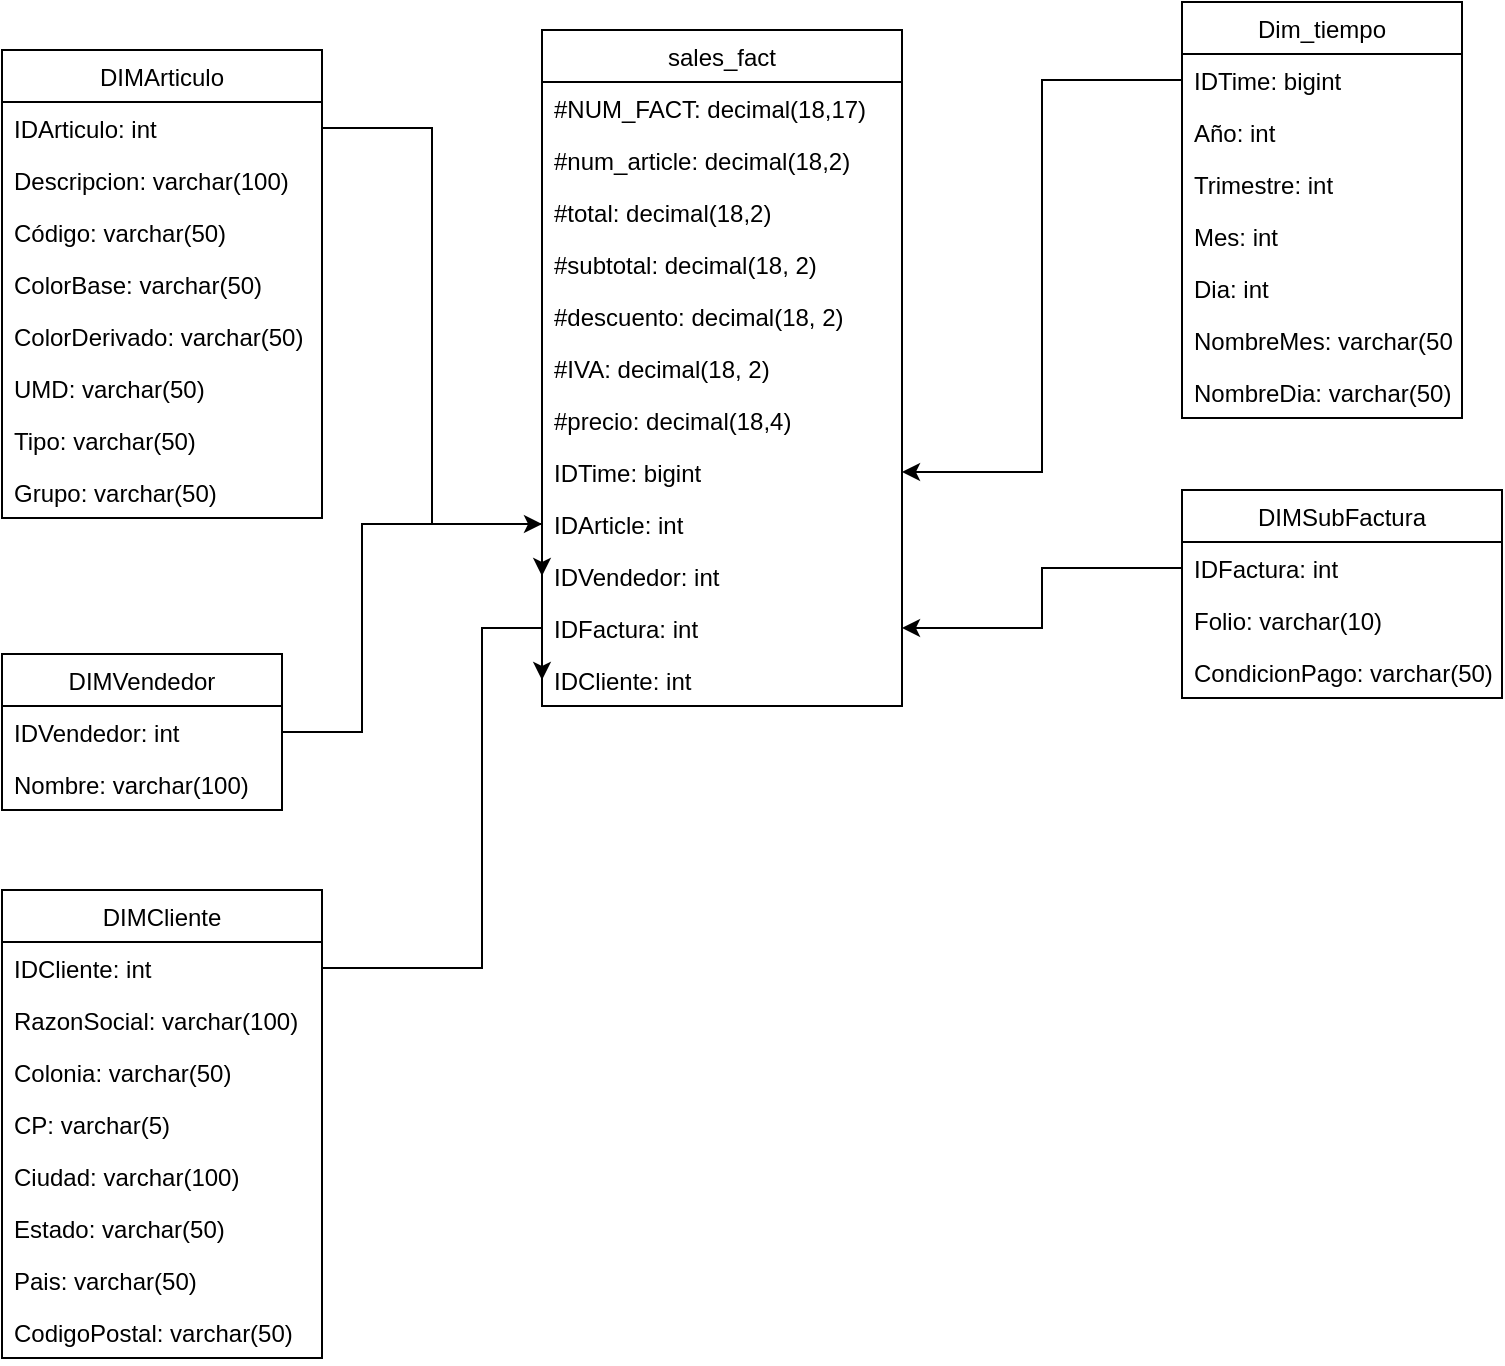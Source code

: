 <mxfile version="15.4.0" type="device"><diagram id="2OoZqWvPzdYR_3UG_opN" name="Página-1"><mxGraphModel dx="1086" dy="846" grid="1" gridSize="10" guides="1" tooltips="1" connect="1" arrows="1" fold="1" page="1" pageScale="1" pageWidth="827" pageHeight="1169" math="0" shadow="0"><root><mxCell id="0"/><mxCell id="1" parent="0"/><mxCell id="Zclb2I6ghxSD00dmzPSG-1" value="sales_fact" style="swimlane;fontStyle=0;childLayout=stackLayout;horizontal=1;startSize=26;fillColor=none;horizontalStack=0;resizeParent=1;resizeParentMax=0;resizeLast=0;collapsible=1;marginBottom=0;" parent="1" vertex="1"><mxGeometry x="310" y="190" width="180" height="338" as="geometry"/></mxCell><mxCell id="Zclb2I6ghxSD00dmzPSG-8" value="#NUM_FACT: decimal(18,17)" style="text;strokeColor=none;fillColor=none;align=left;verticalAlign=top;spacingLeft=4;spacingRight=4;overflow=hidden;rotatable=0;points=[[0,0.5],[1,0.5]];portConstraint=eastwest;" parent="Zclb2I6ghxSD00dmzPSG-1" vertex="1"><mxGeometry y="26" width="180" height="26" as="geometry"/></mxCell><mxCell id="Zclb2I6ghxSD00dmzPSG-5" value="#num_article: decimal(18,2)" style="text;strokeColor=none;fillColor=none;align=left;verticalAlign=top;spacingLeft=4;spacingRight=4;overflow=hidden;rotatable=0;points=[[0,0.5],[1,0.5]];portConstraint=eastwest;" parent="Zclb2I6ghxSD00dmzPSG-1" vertex="1"><mxGeometry y="52" width="180" height="26" as="geometry"/></mxCell><mxCell id="Zclb2I6ghxSD00dmzPSG-37" value="#total: decimal(18,2)" style="text;strokeColor=none;fillColor=none;align=left;verticalAlign=top;spacingLeft=4;spacingRight=4;overflow=hidden;rotatable=0;points=[[0,0.5],[1,0.5]];portConstraint=eastwest;" parent="Zclb2I6ghxSD00dmzPSG-1" vertex="1"><mxGeometry y="78" width="180" height="26" as="geometry"/></mxCell><mxCell id="7O4tBIvkz-tvfTOCQzpD-5" value="#subtotal: decimal(18, 2)" style="text;strokeColor=none;fillColor=none;align=left;verticalAlign=top;spacingLeft=4;spacingRight=4;overflow=hidden;rotatable=0;points=[[0,0.5],[1,0.5]];portConstraint=eastwest;" parent="Zclb2I6ghxSD00dmzPSG-1" vertex="1"><mxGeometry y="104" width="180" height="26" as="geometry"/></mxCell><mxCell id="7O4tBIvkz-tvfTOCQzpD-6" value="#descuento: decimal(18, 2)" style="text;strokeColor=none;fillColor=none;align=left;verticalAlign=top;spacingLeft=4;spacingRight=4;overflow=hidden;rotatable=0;points=[[0,0.5],[1,0.5]];portConstraint=eastwest;" parent="Zclb2I6ghxSD00dmzPSG-1" vertex="1"><mxGeometry y="130" width="180" height="26" as="geometry"/></mxCell><mxCell id="Zclb2I6ghxSD00dmzPSG-36" value="#IVA: decimal(18, 2)" style="text;strokeColor=none;fillColor=none;align=left;verticalAlign=top;spacingLeft=4;spacingRight=4;overflow=hidden;rotatable=0;points=[[0,0.5],[1,0.5]];portConstraint=eastwest;" parent="Zclb2I6ghxSD00dmzPSG-1" vertex="1"><mxGeometry y="156" width="180" height="26" as="geometry"/></mxCell><mxCell id="5lUN-jTQ91oNQUNle_L6-1" value="#precio: decimal(18,4)" style="text;strokeColor=none;fillColor=none;align=left;verticalAlign=top;spacingLeft=4;spacingRight=4;overflow=hidden;rotatable=0;points=[[0,0.5],[1,0.5]];portConstraint=eastwest;" vertex="1" parent="Zclb2I6ghxSD00dmzPSG-1"><mxGeometry y="182" width="180" height="26" as="geometry"/></mxCell><mxCell id="Zclb2I6ghxSD00dmzPSG-2" value="IDTime: bigint" style="text;strokeColor=none;fillColor=none;align=left;verticalAlign=top;spacingLeft=4;spacingRight=4;overflow=hidden;rotatable=0;points=[[0,0.5],[1,0.5]];portConstraint=eastwest;" parent="Zclb2I6ghxSD00dmzPSG-1" vertex="1"><mxGeometry y="208" width="180" height="26" as="geometry"/></mxCell><mxCell id="Zclb2I6ghxSD00dmzPSG-10" value="IDArticle: int" style="text;strokeColor=none;fillColor=none;align=left;verticalAlign=top;spacingLeft=4;spacingRight=4;overflow=hidden;rotatable=0;points=[[0,0.5],[1,0.5]];portConstraint=eastwest;" parent="Zclb2I6ghxSD00dmzPSG-1" vertex="1"><mxGeometry y="234" width="180" height="26" as="geometry"/></mxCell><mxCell id="Zclb2I6ghxSD00dmzPSG-3" value="IDVendedor: int" style="text;strokeColor=none;fillColor=none;align=left;verticalAlign=top;spacingLeft=4;spacingRight=4;overflow=hidden;rotatable=0;points=[[0,0.5],[1,0.5]];portConstraint=eastwest;" parent="Zclb2I6ghxSD00dmzPSG-1" vertex="1"><mxGeometry y="260" width="180" height="26" as="geometry"/></mxCell><mxCell id="Zclb2I6ghxSD00dmzPSG-7" value="IDFactura: int" style="text;strokeColor=none;fillColor=none;align=left;verticalAlign=top;spacingLeft=4;spacingRight=4;overflow=hidden;rotatable=0;points=[[0,0.5],[1,0.5]];portConstraint=eastwest;" parent="Zclb2I6ghxSD00dmzPSG-1" vertex="1"><mxGeometry y="286" width="180" height="26" as="geometry"/></mxCell><mxCell id="Zclb2I6ghxSD00dmzPSG-42" value="IDCliente: int" style="text;strokeColor=none;fillColor=none;align=left;verticalAlign=top;spacingLeft=4;spacingRight=4;overflow=hidden;rotatable=0;points=[[0,0.5],[1,0.5]];portConstraint=eastwest;" parent="Zclb2I6ghxSD00dmzPSG-1" vertex="1"><mxGeometry y="312" width="180" height="26" as="geometry"/></mxCell><mxCell id="Zclb2I6ghxSD00dmzPSG-11" value="Dim_tiempo" style="swimlane;fontStyle=0;childLayout=stackLayout;horizontal=1;startSize=26;fillColor=none;horizontalStack=0;resizeParent=1;resizeParentMax=0;resizeLast=0;collapsible=1;marginBottom=0;" parent="1" vertex="1"><mxGeometry x="630" y="176" width="140" height="208" as="geometry"/></mxCell><mxCell id="Zclb2I6ghxSD00dmzPSG-12" value="IDTime: bigint" style="text;strokeColor=none;fillColor=none;align=left;verticalAlign=top;spacingLeft=4;spacingRight=4;overflow=hidden;rotatable=0;points=[[0,0.5],[1,0.5]];portConstraint=eastwest;" parent="Zclb2I6ghxSD00dmzPSG-11" vertex="1"><mxGeometry y="26" width="140" height="26" as="geometry"/></mxCell><mxCell id="Zclb2I6ghxSD00dmzPSG-13" value="Año: int" style="text;strokeColor=none;fillColor=none;align=left;verticalAlign=top;spacingLeft=4;spacingRight=4;overflow=hidden;rotatable=0;points=[[0,0.5],[1,0.5]];portConstraint=eastwest;" parent="Zclb2I6ghxSD00dmzPSG-11" vertex="1"><mxGeometry y="52" width="140" height="26" as="geometry"/></mxCell><mxCell id="Zclb2I6ghxSD00dmzPSG-14" value="Trimestre: int" style="text;strokeColor=none;fillColor=none;align=left;verticalAlign=top;spacingLeft=4;spacingRight=4;overflow=hidden;rotatable=0;points=[[0,0.5],[1,0.5]];portConstraint=eastwest;" parent="Zclb2I6ghxSD00dmzPSG-11" vertex="1"><mxGeometry y="78" width="140" height="26" as="geometry"/></mxCell><mxCell id="Zclb2I6ghxSD00dmzPSG-33" value="Mes: int" style="text;strokeColor=none;fillColor=none;align=left;verticalAlign=top;spacingLeft=4;spacingRight=4;overflow=hidden;rotatable=0;points=[[0,0.5],[1,0.5]];portConstraint=eastwest;" parent="Zclb2I6ghxSD00dmzPSG-11" vertex="1"><mxGeometry y="104" width="140" height="26" as="geometry"/></mxCell><mxCell id="7O4tBIvkz-tvfTOCQzpD-2" value="Dia: int" style="text;strokeColor=none;fillColor=none;align=left;verticalAlign=top;spacingLeft=4;spacingRight=4;overflow=hidden;rotatable=0;points=[[0,0.5],[1,0.5]];portConstraint=eastwest;" parent="Zclb2I6ghxSD00dmzPSG-11" vertex="1"><mxGeometry y="130" width="140" height="26" as="geometry"/></mxCell><mxCell id="7O4tBIvkz-tvfTOCQzpD-3" value="NombreMes: varchar(50)" style="text;strokeColor=none;fillColor=none;align=left;verticalAlign=top;spacingLeft=4;spacingRight=4;overflow=hidden;rotatable=0;points=[[0,0.5],[1,0.5]];portConstraint=eastwest;" parent="Zclb2I6ghxSD00dmzPSG-11" vertex="1"><mxGeometry y="156" width="140" height="26" as="geometry"/></mxCell><mxCell id="Zclb2I6ghxSD00dmzPSG-34" value="NombreDia: varchar(50)" style="text;strokeColor=none;fillColor=none;align=left;verticalAlign=top;spacingLeft=4;spacingRight=4;overflow=hidden;rotatable=0;points=[[0,0.5],[1,0.5]];portConstraint=eastwest;" parent="Zclb2I6ghxSD00dmzPSG-11" vertex="1"><mxGeometry y="182" width="140" height="26" as="geometry"/></mxCell><mxCell id="Zclb2I6ghxSD00dmzPSG-15" value="DIMVendedor" style="swimlane;fontStyle=0;childLayout=stackLayout;horizontal=1;startSize=26;fillColor=none;horizontalStack=0;resizeParent=1;resizeParentMax=0;resizeLast=0;collapsible=1;marginBottom=0;" parent="1" vertex="1"><mxGeometry x="40" y="502" width="140" height="78" as="geometry"/></mxCell><mxCell id="Zclb2I6ghxSD00dmzPSG-16" value="IDVendedor: int" style="text;strokeColor=none;fillColor=none;align=left;verticalAlign=top;spacingLeft=4;spacingRight=4;overflow=hidden;rotatable=0;points=[[0,0.5],[1,0.5]];portConstraint=eastwest;" parent="Zclb2I6ghxSD00dmzPSG-15" vertex="1"><mxGeometry y="26" width="140" height="26" as="geometry"/></mxCell><mxCell id="Zclb2I6ghxSD00dmzPSG-17" value="Nombre: varchar(100)" style="text;strokeColor=none;fillColor=none;align=left;verticalAlign=top;spacingLeft=4;spacingRight=4;overflow=hidden;rotatable=0;points=[[0,0.5],[1,0.5]];portConstraint=eastwest;" parent="Zclb2I6ghxSD00dmzPSG-15" vertex="1"><mxGeometry y="52" width="140" height="26" as="geometry"/></mxCell><mxCell id="Zclb2I6ghxSD00dmzPSG-19" value="DIMArticulo" style="swimlane;fontStyle=0;childLayout=stackLayout;horizontal=1;startSize=26;fillColor=none;horizontalStack=0;resizeParent=1;resizeParentMax=0;resizeLast=0;collapsible=1;marginBottom=0;" parent="1" vertex="1"><mxGeometry x="40" y="200" width="160" height="234" as="geometry"/></mxCell><mxCell id="Zclb2I6ghxSD00dmzPSG-20" value="IDArticulo: int" style="text;strokeColor=none;fillColor=none;align=left;verticalAlign=top;spacingLeft=4;spacingRight=4;overflow=hidden;rotatable=0;points=[[0,0.5],[1,0.5]];portConstraint=eastwest;" parent="Zclb2I6ghxSD00dmzPSG-19" vertex="1"><mxGeometry y="26" width="160" height="26" as="geometry"/></mxCell><mxCell id="Zclb2I6ghxSD00dmzPSG-21" value="Descripcion: varchar(100)" style="text;strokeColor=none;fillColor=none;align=left;verticalAlign=top;spacingLeft=4;spacingRight=4;overflow=hidden;rotatable=0;points=[[0,0.5],[1,0.5]];portConstraint=eastwest;" parent="Zclb2I6ghxSD00dmzPSG-19" vertex="1"><mxGeometry y="52" width="160" height="26" as="geometry"/></mxCell><mxCell id="Zclb2I6ghxSD00dmzPSG-22" value="Código: varchar(50)" style="text;strokeColor=none;fillColor=none;align=left;verticalAlign=top;spacingLeft=4;spacingRight=4;overflow=hidden;rotatable=0;points=[[0,0.5],[1,0.5]];portConstraint=eastwest;" parent="Zclb2I6ghxSD00dmzPSG-19" vertex="1"><mxGeometry y="78" width="160" height="26" as="geometry"/></mxCell><mxCell id="Zclb2I6ghxSD00dmzPSG-30" value="ColorBase: varchar(50)" style="text;strokeColor=none;fillColor=none;align=left;verticalAlign=top;spacingLeft=4;spacingRight=4;overflow=hidden;rotatable=0;points=[[0,0.5],[1,0.5]];portConstraint=eastwest;" parent="Zclb2I6ghxSD00dmzPSG-19" vertex="1"><mxGeometry y="104" width="160" height="26" as="geometry"/></mxCell><mxCell id="Zclb2I6ghxSD00dmzPSG-53" value="ColorDerivado: varchar(50)" style="text;strokeColor=none;fillColor=none;align=left;verticalAlign=top;spacingLeft=4;spacingRight=4;overflow=hidden;rotatable=0;points=[[0,0.5],[1,0.5]];portConstraint=eastwest;" parent="Zclb2I6ghxSD00dmzPSG-19" vertex="1"><mxGeometry y="130" width="160" height="26" as="geometry"/></mxCell><mxCell id="Zclb2I6ghxSD00dmzPSG-29" value="UMD: varchar(50)" style="text;strokeColor=none;fillColor=none;align=left;verticalAlign=top;spacingLeft=4;spacingRight=4;overflow=hidden;rotatable=0;points=[[0,0.5],[1,0.5]];portConstraint=eastwest;" parent="Zclb2I6ghxSD00dmzPSG-19" vertex="1"><mxGeometry y="156" width="160" height="26" as="geometry"/></mxCell><mxCell id="Zclb2I6ghxSD00dmzPSG-52" value="Tipo: varchar(50)" style="text;strokeColor=none;fillColor=none;align=left;verticalAlign=top;spacingLeft=4;spacingRight=4;overflow=hidden;rotatable=0;points=[[0,0.5],[1,0.5]];portConstraint=eastwest;" parent="Zclb2I6ghxSD00dmzPSG-19" vertex="1"><mxGeometry y="182" width="160" height="26" as="geometry"/></mxCell><mxCell id="7O4tBIvkz-tvfTOCQzpD-1" value="Grupo: varchar(50)" style="text;strokeColor=none;fillColor=none;align=left;verticalAlign=top;spacingLeft=4;spacingRight=4;overflow=hidden;rotatable=0;points=[[0,0.5],[1,0.5]];portConstraint=eastwest;" parent="Zclb2I6ghxSD00dmzPSG-19" vertex="1"><mxGeometry y="208" width="160" height="26" as="geometry"/></mxCell><mxCell id="Zclb2I6ghxSD00dmzPSG-23" value="DIMSubFactura" style="swimlane;fontStyle=0;childLayout=stackLayout;horizontal=1;startSize=26;fillColor=none;horizontalStack=0;resizeParent=1;resizeParentMax=0;resizeLast=0;collapsible=1;marginBottom=0;" parent="1" vertex="1"><mxGeometry x="630" y="420" width="160" height="104" as="geometry"/></mxCell><mxCell id="Zclb2I6ghxSD00dmzPSG-24" value="IDFactura: int" style="text;strokeColor=none;fillColor=none;align=left;verticalAlign=top;spacingLeft=4;spacingRight=4;overflow=hidden;rotatable=0;points=[[0,0.5],[1,0.5]];portConstraint=eastwest;" parent="Zclb2I6ghxSD00dmzPSG-23" vertex="1"><mxGeometry y="26" width="160" height="26" as="geometry"/></mxCell><mxCell id="7O4tBIvkz-tvfTOCQzpD-4" value="Folio: varchar(10)" style="text;strokeColor=none;fillColor=none;align=left;verticalAlign=top;spacingLeft=4;spacingRight=4;overflow=hidden;rotatable=0;points=[[0,0.5],[1,0.5]];portConstraint=eastwest;" parent="Zclb2I6ghxSD00dmzPSG-23" vertex="1"><mxGeometry y="52" width="160" height="26" as="geometry"/></mxCell><mxCell id="7O4tBIvkz-tvfTOCQzpD-8" value="CondicionPago: varchar(50)" style="text;strokeColor=none;fillColor=none;align=left;verticalAlign=top;spacingLeft=4;spacingRight=4;overflow=hidden;rotatable=0;points=[[0,0.5],[1,0.5]];portConstraint=eastwest;" parent="Zclb2I6ghxSD00dmzPSG-23" vertex="1"><mxGeometry y="78" width="160" height="26" as="geometry"/></mxCell><mxCell id="Zclb2I6ghxSD00dmzPSG-27" style="edgeStyle=orthogonalEdgeStyle;rounded=0;orthogonalLoop=1;jettySize=auto;html=1;exitX=1;exitY=0.5;exitDx=0;exitDy=0;entryX=0;entryY=0.5;entryDx=0;entryDy=0;" parent="1" source="Zclb2I6ghxSD00dmzPSG-16" target="Zclb2I6ghxSD00dmzPSG-3" edge="1"><mxGeometry relative="1" as="geometry"><Array as="points"><mxPoint x="220" y="541"/><mxPoint x="220" y="437"/></Array></mxGeometry></mxCell><mxCell id="Zclb2I6ghxSD00dmzPSG-31" style="edgeStyle=orthogonalEdgeStyle;rounded=0;orthogonalLoop=1;jettySize=auto;html=1;exitX=1;exitY=0.5;exitDx=0;exitDy=0;entryX=0;entryY=0.5;entryDx=0;entryDy=0;" parent="1" source="Zclb2I6ghxSD00dmzPSG-20" target="Zclb2I6ghxSD00dmzPSG-10" edge="1"><mxGeometry relative="1" as="geometry"/></mxCell><mxCell id="Zclb2I6ghxSD00dmzPSG-32" style="edgeStyle=orthogonalEdgeStyle;rounded=0;orthogonalLoop=1;jettySize=auto;html=1;exitX=0;exitY=0.5;exitDx=0;exitDy=0;entryX=1;entryY=0.5;entryDx=0;entryDy=0;" parent="1" source="Zclb2I6ghxSD00dmzPSG-12" target="Zclb2I6ghxSD00dmzPSG-2" edge="1"><mxGeometry relative="1" as="geometry"/></mxCell><mxCell id="Zclb2I6ghxSD00dmzPSG-35" style="edgeStyle=orthogonalEdgeStyle;rounded=0;orthogonalLoop=1;jettySize=auto;html=1;exitX=0;exitY=0.5;exitDx=0;exitDy=0;entryX=1;entryY=0.5;entryDx=0;entryDy=0;" parent="1" source="Zclb2I6ghxSD00dmzPSG-24" target="Zclb2I6ghxSD00dmzPSG-7" edge="1"><mxGeometry relative="1" as="geometry"/></mxCell><mxCell id="Zclb2I6ghxSD00dmzPSG-38" value="DIMCliente" style="swimlane;fontStyle=0;childLayout=stackLayout;horizontal=1;startSize=26;fillColor=none;horizontalStack=0;resizeParent=1;resizeParentMax=0;resizeLast=0;collapsible=1;marginBottom=0;" parent="1" vertex="1"><mxGeometry x="40" y="620" width="160" height="234" as="geometry"/></mxCell><mxCell id="Zclb2I6ghxSD00dmzPSG-39" value="IDCliente: int" style="text;strokeColor=none;fillColor=none;align=left;verticalAlign=top;spacingLeft=4;spacingRight=4;overflow=hidden;rotatable=0;points=[[0,0.5],[1,0.5]];portConstraint=eastwest;" parent="Zclb2I6ghxSD00dmzPSG-38" vertex="1"><mxGeometry y="26" width="160" height="26" as="geometry"/></mxCell><mxCell id="Zclb2I6ghxSD00dmzPSG-40" value="RazonSocial: varchar(100)" style="text;strokeColor=none;fillColor=none;align=left;verticalAlign=top;spacingLeft=4;spacingRight=4;overflow=hidden;rotatable=0;points=[[0,0.5],[1,0.5]];portConstraint=eastwest;" parent="Zclb2I6ghxSD00dmzPSG-38" vertex="1"><mxGeometry y="52" width="160" height="26" as="geometry"/></mxCell><mxCell id="Zclb2I6ghxSD00dmzPSG-45" value="Colonia: varchar(50)" style="text;strokeColor=none;fillColor=none;align=left;verticalAlign=top;spacingLeft=4;spacingRight=4;overflow=hidden;rotatable=0;points=[[0,0.5],[1,0.5]];portConstraint=eastwest;" parent="Zclb2I6ghxSD00dmzPSG-38" vertex="1"><mxGeometry y="78" width="160" height="26" as="geometry"/></mxCell><mxCell id="Zclb2I6ghxSD00dmzPSG-44" value="CP: varchar(5)" style="text;strokeColor=none;fillColor=none;align=left;verticalAlign=top;spacingLeft=4;spacingRight=4;overflow=hidden;rotatable=0;points=[[0,0.5],[1,0.5]];portConstraint=eastwest;" parent="Zclb2I6ghxSD00dmzPSG-38" vertex="1"><mxGeometry y="104" width="160" height="26" as="geometry"/></mxCell><mxCell id="Zclb2I6ghxSD00dmzPSG-41" value="Ciudad: varchar(100)" style="text;strokeColor=none;fillColor=none;align=left;verticalAlign=top;spacingLeft=4;spacingRight=4;overflow=hidden;rotatable=0;points=[[0,0.5],[1,0.5]];portConstraint=eastwest;" parent="Zclb2I6ghxSD00dmzPSG-38" vertex="1"><mxGeometry y="130" width="160" height="26" as="geometry"/></mxCell><mxCell id="7O4tBIvkz-tvfTOCQzpD-7" value="Estado: varchar(50)" style="text;strokeColor=none;fillColor=none;align=left;verticalAlign=top;spacingLeft=4;spacingRight=4;overflow=hidden;rotatable=0;points=[[0,0.5],[1,0.5]];portConstraint=eastwest;" parent="Zclb2I6ghxSD00dmzPSG-38" vertex="1"><mxGeometry y="156" width="160" height="26" as="geometry"/></mxCell><mxCell id="PI0thNTpfUpHTKhwnIBI-2" value="Pais: varchar(50)" style="text;strokeColor=none;fillColor=none;align=left;verticalAlign=top;spacingLeft=4;spacingRight=4;overflow=hidden;rotatable=0;points=[[0,0.5],[1,0.5]];portConstraint=eastwest;" parent="Zclb2I6ghxSD00dmzPSG-38" vertex="1"><mxGeometry y="182" width="160" height="26" as="geometry"/></mxCell><mxCell id="5lUN-jTQ91oNQUNle_L6-2" value="CodigoPostal: varchar(50)" style="text;strokeColor=none;fillColor=none;align=left;verticalAlign=top;spacingLeft=4;spacingRight=4;overflow=hidden;rotatable=0;points=[[0,0.5],[1,0.5]];portConstraint=eastwest;" vertex="1" parent="Zclb2I6ghxSD00dmzPSG-38"><mxGeometry y="208" width="160" height="26" as="geometry"/></mxCell><mxCell id="Zclb2I6ghxSD00dmzPSG-43" style="edgeStyle=orthogonalEdgeStyle;rounded=0;orthogonalLoop=1;jettySize=auto;html=1;exitX=1;exitY=0.5;exitDx=0;exitDy=0;entryX=0;entryY=0.5;entryDx=0;entryDy=0;" parent="1" source="Zclb2I6ghxSD00dmzPSG-39" target="Zclb2I6ghxSD00dmzPSG-42" edge="1"><mxGeometry relative="1" as="geometry"><Array as="points"><mxPoint x="280" y="659"/><mxPoint x="280" y="489"/></Array></mxGeometry></mxCell></root></mxGraphModel></diagram></mxfile>